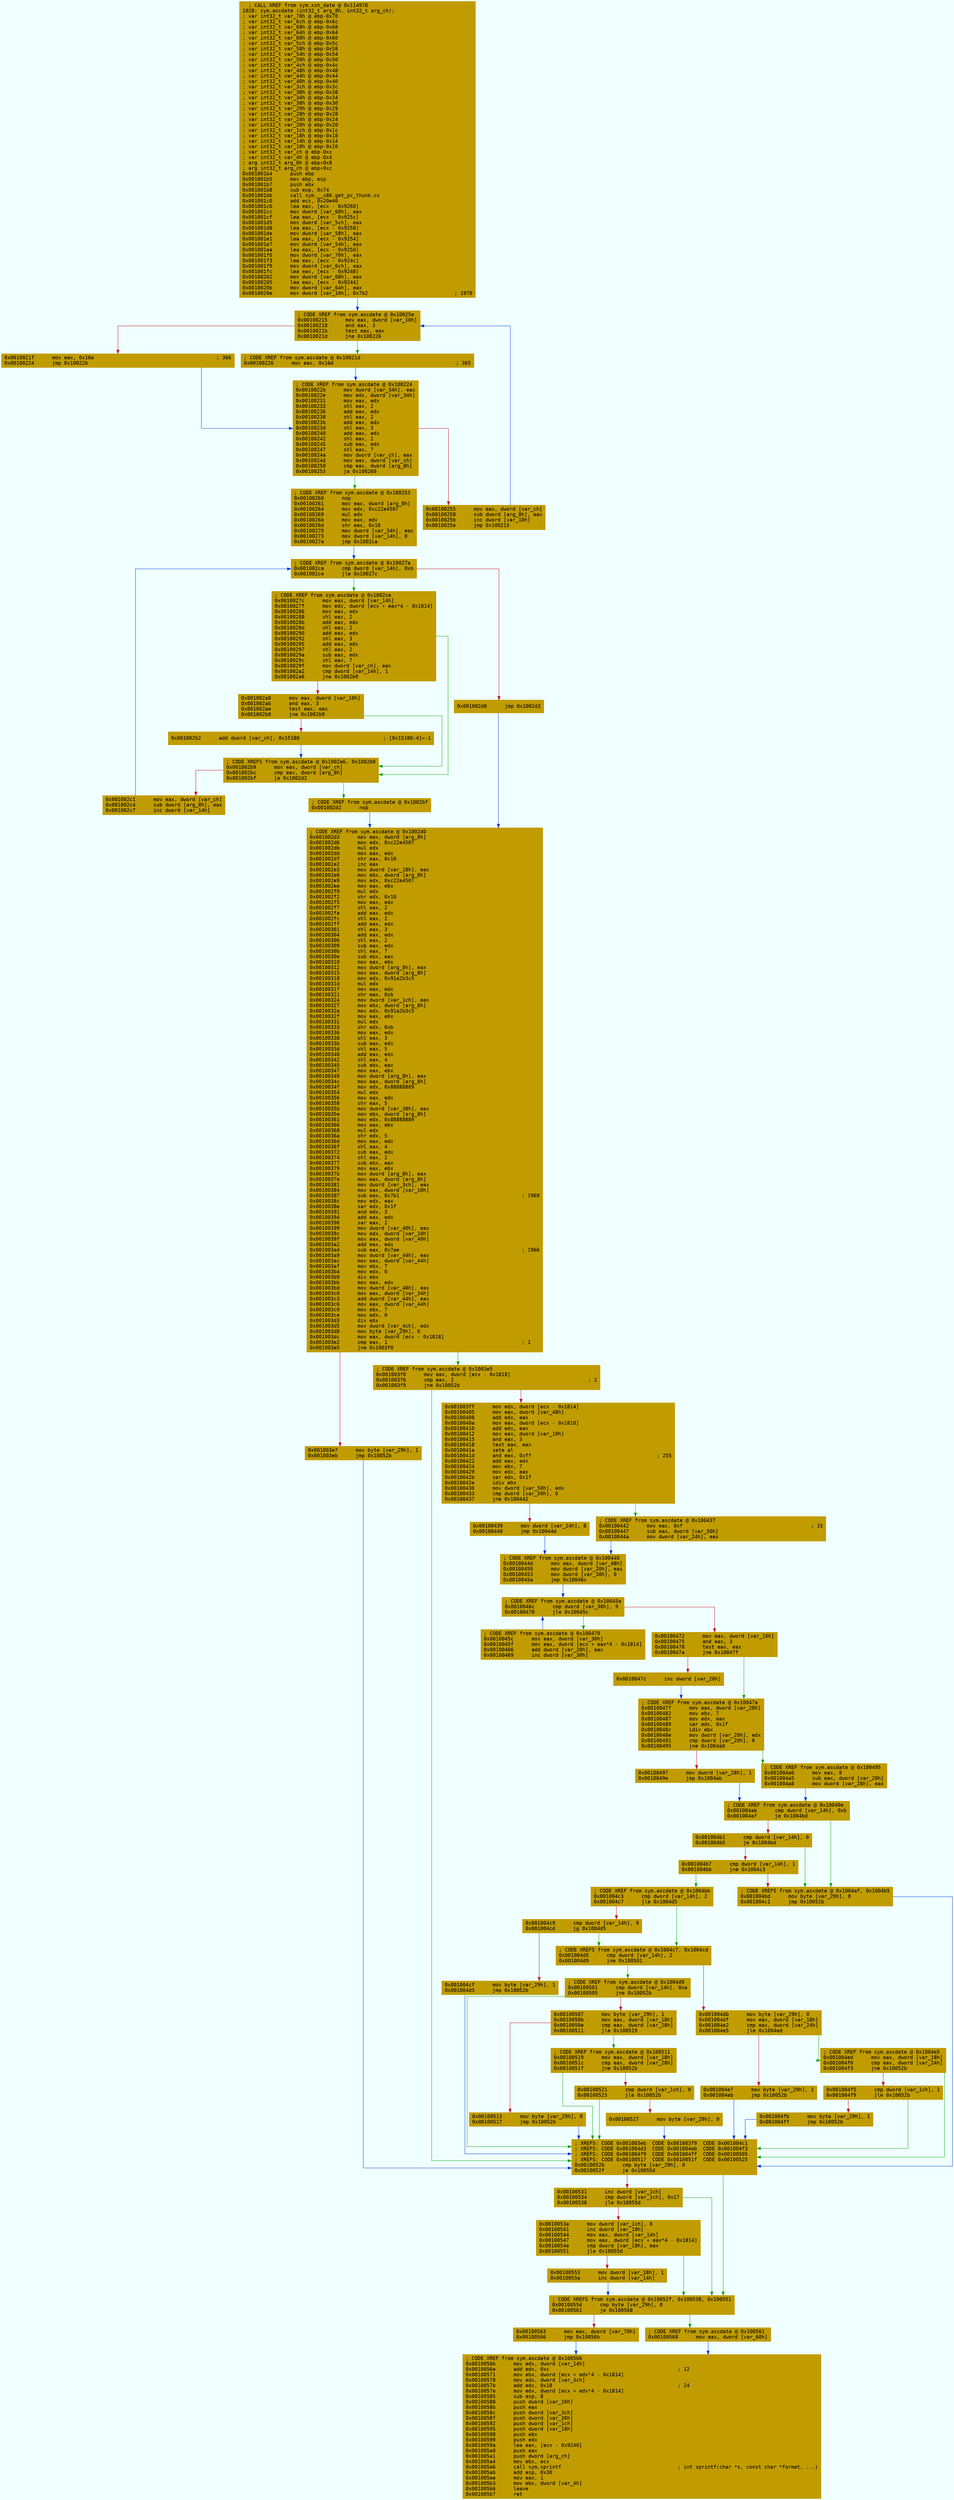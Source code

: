 digraph code {
	graph [bgcolor=azure fontsize=8 fontname="Courier" splines="ortho"];
	node [fillcolor=gray style=filled shape=box];
	edge [arrowhead="normal"];
	"0x001001b4" [URL="sym.ascdate/0x001001b4", fillcolor="#c19c00",color="#c19c00", fontname="Courier",label="  ; CALL XREF from sym.xsh_date @ 0x114978\l1028: sym.ascdate (int32_t arg_8h, int32_t arg_ch);\l; var int32_t var_70h @ ebp-0x70\l; var int32_t var_6ch @ ebp-0x6c\l; var int32_t var_68h @ ebp-0x68\l; var int32_t var_64h @ ebp-0x64\l; var int32_t var_60h @ ebp-0x60\l; var int32_t var_5ch @ ebp-0x5c\l; var int32_t var_58h @ ebp-0x58\l; var int32_t var_54h @ ebp-0x54\l; var int32_t var_50h @ ebp-0x50\l; var int32_t var_4ch @ ebp-0x4c\l; var int32_t var_48h @ ebp-0x48\l; var int32_t var_44h @ ebp-0x44\l; var int32_t var_40h @ ebp-0x40\l; var int32_t var_3ch @ ebp-0x3c\l; var int32_t var_38h @ ebp-0x38\l; var int32_t var_34h @ ebp-0x34\l; var int32_t var_30h @ ebp-0x30\l; var int32_t var_29h @ ebp-0x29\l; var int32_t var_28h @ ebp-0x28\l; var int32_t var_24h @ ebp-0x24\l; var int32_t var_20h @ ebp-0x20\l; var int32_t var_1ch @ ebp-0x1c\l; var int32_t var_18h @ ebp-0x18\l; var int32_t var_14h @ ebp-0x14\l; var int32_t var_10h @ ebp-0x10\l; var int32_t var_ch @ ebp-0xc\l; var int32_t var_4h @ ebp-0x4\l; arg int32_t arg_8h @ ebp+0x8\l; arg int32_t arg_ch @ ebp+0xc\l0x001001b4      push ebp\l0x001001b5      mov ebp, esp\l0x001001b7      push ebx\l0x001001b8      sub esp, 0x74\l0x001001bb      call sym.__x86.get_pc_thunk.cx\l0x001001c0      add ecx, 0x20e40\l0x001001c6      lea eax, [ecx - 0x9260]\l0x001001cc      mov dword [var_60h], eax\l0x001001cf      lea eax, [ecx - 0x925c]\l0x001001d5      mov dword [var_5ch], eax\l0x001001d8      lea eax, [ecx - 0x9258]\l0x001001de      mov dword [var_58h], eax\l0x001001e1      lea eax, [ecx - 0x9254]\l0x001001e7      mov dword [var_54h], eax\l0x001001ea      lea eax, [ecx - 0x9250]\l0x001001f0      mov dword [var_70h], eax\l0x001001f3      lea eax, [ecx - 0x924c]\l0x001001f9      mov dword [var_6ch], eax\l0x001001fc      lea eax, [ecx - 0x9248]\l0x00100202      mov dword [var_68h], eax\l0x00100205      lea eax, [ecx - 0x9244]\l0x0010020b      mov dword [var_64h], eax\l0x0010020e      mov dword [var_10h], 0x7b2                             ; 1970\l"]
	"0x00100215" [URL="sym.ascdate/0x00100215", fillcolor="#c19c00",color="#c19c00", fontname="Courier",label="; CODE XREF from sym.ascdate @ 0x10025e\l0x00100215      mov eax, dword [var_10h]\l0x00100218      and eax, 3\l0x0010021b      test eax, eax\l0x0010021d      jne 0x100226\l"]
	"0x0010021f" [URL="sym.ascdate/0x0010021f", fillcolor="#c19c00",color="#c19c00", fontname="Courier",label="0x0010021f      mov eax, 0x16e                                         ; 366\l0x00100224      jmp 0x10022b\l"]
	"0x00100226" [URL="sym.ascdate/0x00100226", fillcolor="#c19c00",color="#c19c00", fontname="Courier",label="; CODE XREF from sym.ascdate @ 0x10021d\l0x00100226      mov eax, 0x16d                                         ; 365\l"]
	"0x0010022b" [URL="sym.ascdate/0x0010022b", fillcolor="#c19c00",color="#c19c00", fontname="Courier",label="; CODE XREF from sym.ascdate @ 0x100224\l0x0010022b      mov dword [var_34h], eax\l0x0010022e      mov edx, dword [var_34h]\l0x00100231      mov eax, edx\l0x00100233      shl eax, 2\l0x00100236      add eax, edx\l0x00100238      shl eax, 2\l0x0010023b      add eax, edx\l0x0010023d      shl eax, 3\l0x00100240      add eax, edx\l0x00100242      shl eax, 2\l0x00100245      sub eax, edx\l0x00100247      shl eax, 7\l0x0010024a      mov dword [var_ch], eax\l0x0010024d      mov eax, dword [var_ch]\l0x00100250      cmp eax, dword [arg_8h]\l0x00100253      ja 0x100260\l"]
	"0x00100255" [URL="sym.ascdate/0x00100255", fillcolor="#c19c00",color="#c19c00", fontname="Courier",label="0x00100255      mov eax, dword [var_ch]\l0x00100258      sub dword [arg_8h], eax\l0x0010025b      inc dword [var_10h]\l0x0010025e      jmp 0x100215\l"]
	"0x00100260" [URL="sym.ascdate/0x00100260", fillcolor="#c19c00",color="#c19c00", fontname="Courier",label="; CODE XREF from sym.ascdate @ 0x100253\l0x00100260      nop\l0x00100261      mov eax, dword [arg_8h]\l0x00100264      mov edx, 0xc22e4507\l0x00100269      mul edx\l0x0010026b      mov eax, edx\l0x0010026d      shr eax, 0x10\l0x00100270      mov dword [var_34h], eax\l0x00100273      mov dword [var_14h], 0\l0x0010027a      jmp 0x1002ca\l"]
	"0x0010027c" [URL="sym.ascdate/0x0010027c", fillcolor="#c19c00",color="#c19c00", fontname="Courier",label="; CODE XREF from sym.ascdate @ 0x1002ce\l0x0010027c      mov eax, dword [var_14h]\l0x0010027f      mov edx, dword [ecx + eax*4 - 0x1814]\l0x00100286      mov eax, edx\l0x00100288      shl eax, 2\l0x0010028b      add eax, edx\l0x0010028d      shl eax, 2\l0x00100290      add eax, edx\l0x00100292      shl eax, 3\l0x00100295      add eax, edx\l0x00100297      shl eax, 2\l0x0010029a      sub eax, edx\l0x0010029c      shl eax, 7\l0x0010029f      mov dword [var_ch], eax\l0x001002a2      cmp dword [var_14h], 1\l0x001002a6      jne 0x1002b9\l"]
	"0x001002a8" [URL="sym.ascdate/0x001002a8", fillcolor="#c19c00",color="#c19c00", fontname="Courier",label="0x001002a8      mov eax, dword [var_10h]\l0x001002ab      and eax, 3\l0x001002ae      test eax, eax\l0x001002b0      jne 0x1002b9\l"]
	"0x001002b2" [URL="sym.ascdate/0x001002b2", fillcolor="#c19c00",color="#c19c00", fontname="Courier",label="0x001002b2      add dword [var_ch], 0x15180                            ; [0x15180:4]=-1\l"]
	"0x001002b9" [URL="sym.ascdate/0x001002b9", fillcolor="#c19c00",color="#c19c00", fontname="Courier",label="; CODE XREFS from sym.ascdate @ 0x1002a6, 0x1002b0\l0x001002b9      mov eax, dword [var_ch]\l0x001002bc      cmp eax, dword [arg_8h]\l0x001002bf      ja 0x1002d2\l"]
	"0x001002c1" [URL="sym.ascdate/0x001002c1", fillcolor="#c19c00",color="#c19c00", fontname="Courier",label="0x001002c1      mov eax, dword [var_ch]\l0x001002c4      sub dword [arg_8h], eax\l0x001002c7      inc dword [var_14h]\l"]
	"0x001002ca" [URL="sym.ascdate/0x001002ca", fillcolor="#c19c00",color="#c19c00", fontname="Courier",label="; CODE XREF from sym.ascdate @ 0x10027a\l0x001002ca      cmp dword [var_14h], 0xb\l0x001002ce      jle 0x10027c\l"]
	"0x001002d0" [URL="sym.ascdate/0x001002d0", fillcolor="#c19c00",color="#c19c00", fontname="Courier",label="0x001002d0      jmp 0x1002d3\l"]
	"0x001002d2" [URL="sym.ascdate/0x001002d2", fillcolor="#c19c00",color="#c19c00", fontname="Courier",label="; CODE XREF from sym.ascdate @ 0x1002bf\l0x001002d2      nop\l"]
	"0x001002d3" [URL="sym.ascdate/0x001002d3", fillcolor="#c19c00",color="#c19c00", fontname="Courier",label="; CODE XREF from sym.ascdate @ 0x1002d0\l0x001002d3      mov eax, dword [arg_8h]\l0x001002d6      mov edx, 0xc22e4507\l0x001002db      mul edx\l0x001002dd      mov eax, edx\l0x001002df      shr eax, 0x10\l0x001002e2      inc eax\l0x001002e3      mov dword [var_18h], eax\l0x001002e6      mov ebx, dword [arg_8h]\l0x001002e9      mov edx, 0xc22e4507\l0x001002ee      mov eax, ebx\l0x001002f0      mul edx\l0x001002f2      shr edx, 0x10\l0x001002f5      mov eax, edx\l0x001002f7      shl eax, 2\l0x001002fa      add eax, edx\l0x001002fc      shl eax, 2\l0x001002ff      add eax, edx\l0x00100301      shl eax, 3\l0x00100304      add eax, edx\l0x00100306      shl eax, 2\l0x00100309      sub eax, edx\l0x0010030b      shl eax, 7\l0x0010030e      sub ebx, eax\l0x00100310      mov eax, ebx\l0x00100312      mov dword [arg_8h], eax\l0x00100315      mov eax, dword [arg_8h]\l0x00100318      mov edx, 0x91a2b3c5\l0x0010031d      mul edx\l0x0010031f      mov eax, edx\l0x00100321      shr eax, 0xb\l0x00100324      mov dword [var_1ch], eax\l0x00100327      mov ebx, dword [arg_8h]\l0x0010032a      mov edx, 0x91a2b3c5\l0x0010032f      mov eax, ebx\l0x00100331      mul edx\l0x00100333      shr edx, 0xb\l0x00100336      mov eax, edx\l0x00100338      shl eax, 3\l0x0010033b      sub eax, edx\l0x0010033d      shl eax, 5\l0x00100340      add eax, edx\l0x00100342      shl eax, 4\l0x00100345      sub ebx, eax\l0x00100347      mov eax, ebx\l0x00100349      mov dword [arg_8h], eax\l0x0010034c      mov eax, dword [arg_8h]\l0x0010034f      mov edx, 0x88888889\l0x00100354      mul edx\l0x00100356      mov eax, edx\l0x00100358      shr eax, 5\l0x0010035b      mov dword [var_38h], eax\l0x0010035e      mov ebx, dword [arg_8h]\l0x00100361      mov edx, 0x88888889\l0x00100366      mov eax, ebx\l0x00100368      mul edx\l0x0010036a      shr edx, 5\l0x0010036d      mov eax, edx\l0x0010036f      shl eax, 4\l0x00100372      sub eax, edx\l0x00100374      shl eax, 2\l0x00100377      sub ebx, eax\l0x00100379      mov eax, ebx\l0x0010037b      mov dword [arg_8h], eax\l0x0010037e      mov eax, dword [arg_8h]\l0x00100381      mov dword [var_3ch], eax\l0x00100384      mov eax, dword [var_10h]\l0x00100387      sub eax, 0x7b1                                         ; 1969\l0x0010038c      mov edx, eax\l0x0010038e      sar edx, 0x1f\l0x00100391      and edx, 3\l0x00100394      add eax, edx\l0x00100396      sar eax, 2\l0x00100399      mov dword [var_40h], eax\l0x0010039c      mov edx, dword [var_10h]\l0x0010039f      mov eax, dword [var_40h]\l0x001003a2      add eax, edx\l0x001003a4      sub eax, 0x7ae                                         ; 1966\l0x001003a9      mov dword [var_44h], eax\l0x001003ac      mov eax, dword [var_44h]\l0x001003af      mov ebx, 7\l0x001003b4      mov edx, 0\l0x001003b9      div ebx\l0x001003bb      mov eax, edx\l0x001003bd      mov dword [var_48h], eax\l0x001003c0      mov eax, dword [var_34h]\l0x001003c3      add dword [var_44h], eax\l0x001003c6      mov eax, dword [var_44h]\l0x001003c9      mov ebx, 7\l0x001003ce      mov edx, 0\l0x001003d3      div ebx\l0x001003d5      mov dword [var_4ch], edx\l0x001003d8      mov byte [var_29h], 0\l0x001003dc      mov eax, dword [ecx - 0x1818]\l0x001003e2      cmp eax, 1                                             ; 1\l0x001003e5      jne 0x1003f0\l"]
	"0x001003e7" [URL="sym.ascdate/0x001003e7", fillcolor="#c19c00",color="#c19c00", fontname="Courier",label="0x001003e7      mov byte [var_29h], 1\l0x001003eb      jmp 0x10052b\l"]
	"0x001003f0" [URL="sym.ascdate/0x001003f0", fillcolor="#c19c00",color="#c19c00", fontname="Courier",label="; CODE XREF from sym.ascdate @ 0x1003e5\l0x001003f0      mov eax, dword [ecx - 0x1818]\l0x001003f6      cmp eax, 2                                             ; 2\l0x001003f9      jne 0x10052b\l"]
	"0x001003ff" [URL="sym.ascdate/0x001003ff", fillcolor="#c19c00",color="#c19c00", fontname="Courier",label="0x001003ff      mov edx, dword [ecx - 0x1814]\l0x00100405      mov eax, dword [var_48h]\l0x00100408      add edx, eax\l0x0010040a      mov eax, dword [ecx - 0x1810]\l0x00100410      add edx, eax\l0x00100412      mov eax, dword [var_10h]\l0x00100415      and eax, 3\l0x00100418      test eax, eax\l0x0010041a      sete al\l0x0010041d      and eax, 0xff                                          ; 255\l0x00100422      add eax, edx\l0x00100424      mov ebx, 7\l0x00100429      mov edx, eax\l0x0010042b      sar edx, 0x1f\l0x0010042e      idiv ebx\l0x00100430      mov dword [var_50h], edx\l0x00100433      cmp dword [var_50h], 0\l0x00100437      jne 0x100442\l"]
	"0x00100439" [URL="sym.ascdate/0x00100439", fillcolor="#c19c00",color="#c19c00", fontname="Courier",label="0x00100439      mov dword [var_24h], 8\l0x00100440      jmp 0x10044d\l"]
	"0x00100442" [URL="sym.ascdate/0x00100442", fillcolor="#c19c00",color="#c19c00", fontname="Courier",label="; CODE XREF from sym.ascdate @ 0x100437\l0x00100442      mov eax, 0xf                                           ; 15\l0x00100447      sub eax, dword [var_50h]\l0x0010044a      mov dword [var_24h], eax\l"]
	"0x0010044d" [URL="sym.ascdate/0x0010044d", fillcolor="#c19c00",color="#c19c00", fontname="Courier",label="; CODE XREF from sym.ascdate @ 0x100440\l0x0010044d      mov eax, dword [var_48h]\l0x00100450      mov dword [var_20h], eax\l0x00100453      mov dword [var_30h], 0\l0x0010045a      jmp 0x10046c\l"]
	"0x0010045c" [URL="sym.ascdate/0x0010045c", fillcolor="#c19c00",color="#c19c00", fontname="Courier",label="; CODE XREF from sym.ascdate @ 0x100470\l0x0010045c      mov eax, dword [var_30h]\l0x0010045f      mov eax, dword [ecx + eax*4 - 0x1814]\l0x00100466      add dword [var_20h], eax\l0x00100469      inc dword [var_30h]\l"]
	"0x0010046c" [URL="sym.ascdate/0x0010046c", fillcolor="#c19c00",color="#c19c00", fontname="Courier",label="; CODE XREF from sym.ascdate @ 0x10045a\l0x0010046c      cmp dword [var_30h], 9\l0x00100470      jle 0x10045c\l"]
	"0x00100472" [URL="sym.ascdate/0x00100472", fillcolor="#c19c00",color="#c19c00", fontname="Courier",label="0x00100472      mov eax, dword [var_10h]\l0x00100475      and eax, 3\l0x00100478      test eax, eax\l0x0010047a      jne 0x10047f\l"]
	"0x0010047c" [URL="sym.ascdate/0x0010047c", fillcolor="#c19c00",color="#c19c00", fontname="Courier",label="0x0010047c      inc dword [var_20h]\l"]
	"0x0010047f" [URL="sym.ascdate/0x0010047f", fillcolor="#c19c00",color="#c19c00", fontname="Courier",label="; CODE XREF from sym.ascdate @ 0x10047a\l0x0010047f      mov eax, dword [var_20h]\l0x00100482      mov ebx, 7\l0x00100487      mov edx, eax\l0x00100489      sar edx, 0x1f\l0x0010048c      idiv ebx\l0x0010048e      mov dword [var_20h], edx\l0x00100491      cmp dword [var_20h], 0\l0x00100495      jne 0x1004a0\l"]
	"0x00100497" [URL="sym.ascdate/0x00100497", fillcolor="#c19c00",color="#c19c00", fontname="Courier",label="0x00100497      mov dword [var_28h], 1\l0x0010049e      jmp 0x1004ab\l"]
	"0x001004a0" [URL="sym.ascdate/0x001004a0", fillcolor="#c19c00",color="#c19c00", fontname="Courier",label="; CODE XREF from sym.ascdate @ 0x100495\l0x001004a0      mov eax, 8\l0x001004a5      sub eax, dword [var_20h]\l0x001004a8      mov dword [var_28h], eax\l"]
	"0x001004ab" [URL="sym.ascdate/0x001004ab", fillcolor="#c19c00",color="#c19c00", fontname="Courier",label="; CODE XREF from sym.ascdate @ 0x10049e\l0x001004ab      cmp dword [var_14h], 0xb\l0x001004af      je 0x1004bd\l"]
	"0x001004b1" [URL="sym.ascdate/0x001004b1", fillcolor="#c19c00",color="#c19c00", fontname="Courier",label="0x001004b1      cmp dword [var_14h], 0\l0x001004b5      je 0x1004bd\l"]
	"0x001004b7" [URL="sym.ascdate/0x001004b7", fillcolor="#c19c00",color="#c19c00", fontname="Courier",label="0x001004b7      cmp dword [var_14h], 1\l0x001004bb      jne 0x1004c3\l"]
	"0x001004bd" [URL="sym.ascdate/0x001004bd", fillcolor="#c19c00",color="#c19c00", fontname="Courier",label="; CODE XREFS from sym.ascdate @ 0x1004af, 0x1004b5\l0x001004bd      mov byte [var_29h], 0\l0x001004c1      jmp 0x10052b\l"]
	"0x001004c3" [URL="sym.ascdate/0x001004c3", fillcolor="#c19c00",color="#c19c00", fontname="Courier",label="; CODE XREF from sym.ascdate @ 0x1004bb\l0x001004c3      cmp dword [var_14h], 2\l0x001004c7      jle 0x1004d5\l"]
	"0x001004c9" [URL="sym.ascdate/0x001004c9", fillcolor="#c19c00",color="#c19c00", fontname="Courier",label="0x001004c9      cmp dword [var_14h], 9\l0x001004cd      jg 0x1004d5\l"]
	"0x001004cf" [URL="sym.ascdate/0x001004cf", fillcolor="#c19c00",color="#c19c00", fontname="Courier",label="0x001004cf      mov byte [var_29h], 1\l0x001004d3      jmp 0x10052b\l"]
	"0x001004d5" [URL="sym.ascdate/0x001004d5", fillcolor="#c19c00",color="#c19c00", fontname="Courier",label="; CODE XREFS from sym.ascdate @ 0x1004c7, 0x1004cd\l0x001004d5      cmp dword [var_14h], 2\l0x001004d9      jne 0x100501\l"]
	"0x001004db" [URL="sym.ascdate/0x001004db", fillcolor="#c19c00",color="#c19c00", fontname="Courier",label="0x001004db      mov byte [var_29h], 0\l0x001004df      mov eax, dword [var_18h]\l0x001004e2      cmp eax, dword [var_24h]\l0x001004e5      jle 0x1004ed\l"]
	"0x001004e7" [URL="sym.ascdate/0x001004e7", fillcolor="#c19c00",color="#c19c00", fontname="Courier",label="0x001004e7      mov byte [var_29h], 1\l0x001004eb      jmp 0x10052b\l"]
	"0x001004ed" [URL="sym.ascdate/0x001004ed", fillcolor="#c19c00",color="#c19c00", fontname="Courier",label="; CODE XREF from sym.ascdate @ 0x1004e5\l0x001004ed      mov eax, dword [var_18h]\l0x001004f0      cmp eax, dword [var_24h]\l0x001004f3      jne 0x10052b\l"]
	"0x001004f5" [URL="sym.ascdate/0x001004f5", fillcolor="#c19c00",color="#c19c00", fontname="Courier",label="0x001004f5      cmp dword [var_1ch], 1\l0x001004f9      jle 0x10052b\l"]
	"0x001004fb" [URL="sym.ascdate/0x001004fb", fillcolor="#c19c00",color="#c19c00", fontname="Courier",label="0x001004fb      mov byte [var_29h], 1\l0x001004ff      jmp 0x10052b\l"]
	"0x00100501" [URL="sym.ascdate/0x00100501", fillcolor="#c19c00",color="#c19c00", fontname="Courier",label="; CODE XREF from sym.ascdate @ 0x1004d9\l0x00100501      cmp dword [var_14h], 0xa\l0x00100505      jne 0x10052b\l"]
	"0x00100507" [URL="sym.ascdate/0x00100507", fillcolor="#c19c00",color="#c19c00", fontname="Courier",label="0x00100507      mov byte [var_29h], 1\l0x0010050b      mov eax, dword [var_18h]\l0x0010050e      cmp eax, dword [var_28h]\l0x00100511      jle 0x100519\l"]
	"0x00100513" [URL="sym.ascdate/0x00100513", fillcolor="#c19c00",color="#c19c00", fontname="Courier",label="0x00100513      mov byte [var_29h], 0\l0x00100517      jmp 0x10052b\l"]
	"0x00100519" [URL="sym.ascdate/0x00100519", fillcolor="#c19c00",color="#c19c00", fontname="Courier",label="; CODE XREF from sym.ascdate @ 0x100511\l0x00100519      mov eax, dword [var_18h]\l0x0010051c      cmp eax, dword [var_28h]\l0x0010051f      jne 0x10052b\l"]
	"0x00100521" [URL="sym.ascdate/0x00100521", fillcolor="#c19c00",color="#c19c00", fontname="Courier",label="0x00100521      cmp dword [var_1ch], 0\l0x00100525      jle 0x10052b\l"]
	"0x00100527" [URL="sym.ascdate/0x00100527", fillcolor="#c19c00",color="#c19c00", fontname="Courier",label="0x00100527      mov byte [var_29h], 0\l"]
	"0x0010052b" [URL="sym.ascdate/0x0010052b", fillcolor="#c19c00",color="#c19c00", fontname="Courier",label="; XREFS: CODE 0x001003eb  CODE 0x001003f9  CODE 0x001004c1  \l; XREFS: CODE 0x001004d3  CODE 0x001004eb  CODE 0x001004f3  \l; XREFS: CODE 0x001004f9  CODE 0x001004ff  CODE 0x00100505  \l; XREFS: CODE 0x00100517  CODE 0x0010051f  CODE 0x00100525  \l0x0010052b      cmp byte [var_29h], 0\l0x0010052f      je 0x10055d\l"]
	"0x00100531" [URL="sym.ascdate/0x00100531", fillcolor="#c19c00",color="#c19c00", fontname="Courier",label="0x00100531      inc dword [var_1ch]\l0x00100534      cmp dword [var_1ch], 0x17\l0x00100538      jle 0x10055d\l"]
	"0x0010053a" [URL="sym.ascdate/0x0010053a", fillcolor="#c19c00",color="#c19c00", fontname="Courier",label="0x0010053a      mov dword [var_1ch], 0\l0x00100541      inc dword [var_18h]\l0x00100544      mov eax, dword [var_14h]\l0x00100547      mov eax, dword [ecx + eax*4 - 0x1814]\l0x0010054e      cmp dword [var_18h], eax\l0x00100551      jle 0x10055d\l"]
	"0x00100553" [URL="sym.ascdate/0x00100553", fillcolor="#c19c00",color="#c19c00", fontname="Courier",label="0x00100553      mov dword [var_18h], 1\l0x0010055a      inc dword [var_14h]\l"]
	"0x0010055d" [URL="sym.ascdate/0x0010055d", fillcolor="#c19c00",color="#c19c00", fontname="Courier",label="; CODE XREFS from sym.ascdate @ 0x10052f, 0x100538, 0x100551\l0x0010055d      cmp byte [var_29h], 0\l0x00100561      je 0x100568\l"]
	"0x00100563" [URL="sym.ascdate/0x00100563", fillcolor="#c19c00",color="#c19c00", fontname="Courier",label="0x00100563      mov eax, dword [var_70h]\l0x00100566      jmp 0x10056b\l"]
	"0x00100568" [URL="sym.ascdate/0x00100568", fillcolor="#c19c00",color="#c19c00", fontname="Courier",label="; CODE XREF from sym.ascdate @ 0x100561\l0x00100568      mov eax, dword [var_60h]\l"]
	"0x0010056b" [URL="sym.ascdate/0x0010056b", fillcolor="#c19c00",color="#c19c00", fontname="Courier",label="; CODE XREF from sym.ascdate @ 0x100566\l0x0010056b      mov edx, dword [var_14h]\l0x0010056e      add edx, 0xc                                           ; 12\l0x00100571      mov ebx, dword [ecx + edx*4 - 0x1814]\l0x00100578      mov edx, dword [var_4ch]\l0x0010057b      add edx, 0x18                                          ; 24\l0x0010057e      mov edx, dword [ecx + edx*4 - 0x1814]\l0x00100585      sub esp, 8\l0x00100588      push dword [var_10h]\l0x0010058b      push eax\l0x0010058c      push dword [var_3ch]\l0x0010058f      push dword [var_38h]\l0x00100592      push dword [var_1ch]\l0x00100595      push dword [var_18h]\l0x00100598      push ebx\l0x00100599      push edx\l0x0010059a      lea eax, [ecx - 0x9240]\l0x001005a0      push eax\l0x001005a1      push dword [arg_ch]\l0x001005a4      mov ebx, ecx\l0x001005a6      call sym.sprintf                                       ; int sprintf(char *s, const char *format, ...)\l0x001005ab      add esp, 0x30\l0x001005ae      mov eax, 1\l0x001005b3      mov ebx, dword [var_4h]\l0x001005b6      leave\l0x001005b7      ret\l"]
        "0x001001b4" -> "0x00100215" [color="#0037da"];
        "0x00100215" -> "0x00100226" [color="#13a10e"];
        "0x00100215" -> "0x0010021f" [color="#c50f1f"];
        "0x0010021f" -> "0x0010022b" [color="#0037da"];
        "0x00100226" -> "0x0010022b" [color="#0037da"];
        "0x0010022b" -> "0x00100260" [color="#13a10e"];
        "0x0010022b" -> "0x00100255" [color="#c50f1f"];
        "0x00100255" -> "0x00100215" [color="#0037da"];
        "0x00100260" -> "0x001002ca" [color="#0037da"];
        "0x0010027c" -> "0x001002b9" [color="#13a10e"];
        "0x0010027c" -> "0x001002a8" [color="#c50f1f"];
        "0x001002a8" -> "0x001002b9" [color="#13a10e"];
        "0x001002a8" -> "0x001002b2" [color="#c50f1f"];
        "0x001002b2" -> "0x001002b9" [color="#0037da"];
        "0x001002b9" -> "0x001002d2" [color="#13a10e"];
        "0x001002b9" -> "0x001002c1" [color="#c50f1f"];
        "0x001002c1" -> "0x001002ca" [color="#0037da"];
        "0x001002ca" -> "0x0010027c" [color="#13a10e"];
        "0x001002ca" -> "0x001002d0" [color="#c50f1f"];
        "0x001002d0" -> "0x001002d3" [color="#0037da"];
        "0x001002d2" -> "0x001002d3" [color="#0037da"];
        "0x001002d3" -> "0x001003f0" [color="#13a10e"];
        "0x001002d3" -> "0x001003e7" [color="#c50f1f"];
        "0x001003e7" -> "0x0010052b" [color="#0037da"];
        "0x001003f0" -> "0x0010052b" [color="#13a10e"];
        "0x001003f0" -> "0x001003ff" [color="#c50f1f"];
        "0x001003ff" -> "0x00100442" [color="#13a10e"];
        "0x001003ff" -> "0x00100439" [color="#c50f1f"];
        "0x00100439" -> "0x0010044d" [color="#0037da"];
        "0x00100442" -> "0x0010044d" [color="#0037da"];
        "0x0010044d" -> "0x0010046c" [color="#0037da"];
        "0x0010045c" -> "0x0010046c" [color="#0037da"];
        "0x0010046c" -> "0x0010045c" [color="#13a10e"];
        "0x0010046c" -> "0x00100472" [color="#c50f1f"];
        "0x00100472" -> "0x0010047f" [color="#13a10e"];
        "0x00100472" -> "0x0010047c" [color="#c50f1f"];
        "0x0010047c" -> "0x0010047f" [color="#0037da"];
        "0x0010047f" -> "0x001004a0" [color="#13a10e"];
        "0x0010047f" -> "0x00100497" [color="#c50f1f"];
        "0x00100497" -> "0x001004ab" [color="#0037da"];
        "0x001004a0" -> "0x001004ab" [color="#0037da"];
        "0x001004ab" -> "0x001004bd" [color="#13a10e"];
        "0x001004ab" -> "0x001004b1" [color="#c50f1f"];
        "0x001004b1" -> "0x001004bd" [color="#13a10e"];
        "0x001004b1" -> "0x001004b7" [color="#c50f1f"];
        "0x001004b7" -> "0x001004c3" [color="#13a10e"];
        "0x001004b7" -> "0x001004bd" [color="#c50f1f"];
        "0x001004bd" -> "0x0010052b" [color="#0037da"];
        "0x001004c3" -> "0x001004d5" [color="#13a10e"];
        "0x001004c3" -> "0x001004c9" [color="#c50f1f"];
        "0x001004c9" -> "0x001004d5" [color="#13a10e"];
        "0x001004c9" -> "0x001004cf" [color="#c50f1f"];
        "0x001004cf" -> "0x0010052b" [color="#0037da"];
        "0x001004d5" -> "0x00100501" [color="#13a10e"];
        "0x001004d5" -> "0x001004db" [color="#c50f1f"];
        "0x001004db" -> "0x001004ed" [color="#13a10e"];
        "0x001004db" -> "0x001004e7" [color="#c50f1f"];
        "0x001004e7" -> "0x0010052b" [color="#0037da"];
        "0x001004ed" -> "0x0010052b" [color="#13a10e"];
        "0x001004ed" -> "0x001004f5" [color="#c50f1f"];
        "0x001004f5" -> "0x0010052b" [color="#13a10e"];
        "0x001004f5" -> "0x001004fb" [color="#c50f1f"];
        "0x001004fb" -> "0x0010052b" [color="#0037da"];
        "0x00100501" -> "0x0010052b" [color="#13a10e"];
        "0x00100501" -> "0x00100507" [color="#c50f1f"];
        "0x00100507" -> "0x00100519" [color="#13a10e"];
        "0x00100507" -> "0x00100513" [color="#c50f1f"];
        "0x00100513" -> "0x0010052b" [color="#0037da"];
        "0x00100519" -> "0x0010052b" [color="#13a10e"];
        "0x00100519" -> "0x00100521" [color="#c50f1f"];
        "0x00100521" -> "0x0010052b" [color="#13a10e"];
        "0x00100521" -> "0x00100527" [color="#c50f1f"];
        "0x00100527" -> "0x0010052b" [color="#0037da"];
        "0x0010052b" -> "0x0010055d" [color="#13a10e"];
        "0x0010052b" -> "0x00100531" [color="#c50f1f"];
        "0x00100531" -> "0x0010055d" [color="#13a10e"];
        "0x00100531" -> "0x0010053a" [color="#c50f1f"];
        "0x0010053a" -> "0x0010055d" [color="#13a10e"];
        "0x0010053a" -> "0x00100553" [color="#c50f1f"];
        "0x00100553" -> "0x0010055d" [color="#0037da"];
        "0x0010055d" -> "0x00100568" [color="#13a10e"];
        "0x0010055d" -> "0x00100563" [color="#c50f1f"];
        "0x00100563" -> "0x0010056b" [color="#0037da"];
        "0x00100568" -> "0x0010056b" [color="#0037da"];
}
